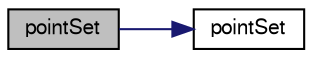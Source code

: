 digraph "pointSet"
{
  bgcolor="transparent";
  edge [fontname="FreeSans",fontsize="10",labelfontname="FreeSans",labelfontsize="10"];
  node [fontname="FreeSans",fontsize="10",shape=record];
  rankdir="LR";
  Node313 [label="pointSet",height=0.2,width=0.4,color="black", fillcolor="grey75", style="filled", fontcolor="black"];
  Node313 -> Node314 [color="midnightblue",fontsize="10",style="solid",fontname="FreeSans"];
  Node314 [label="pointSet",height=0.2,width=0.4,color="black",URL="$a25454.html#aba871bc077b1167a9efb44e36c44f178",tooltip="Construct from IOobject. "];
}
